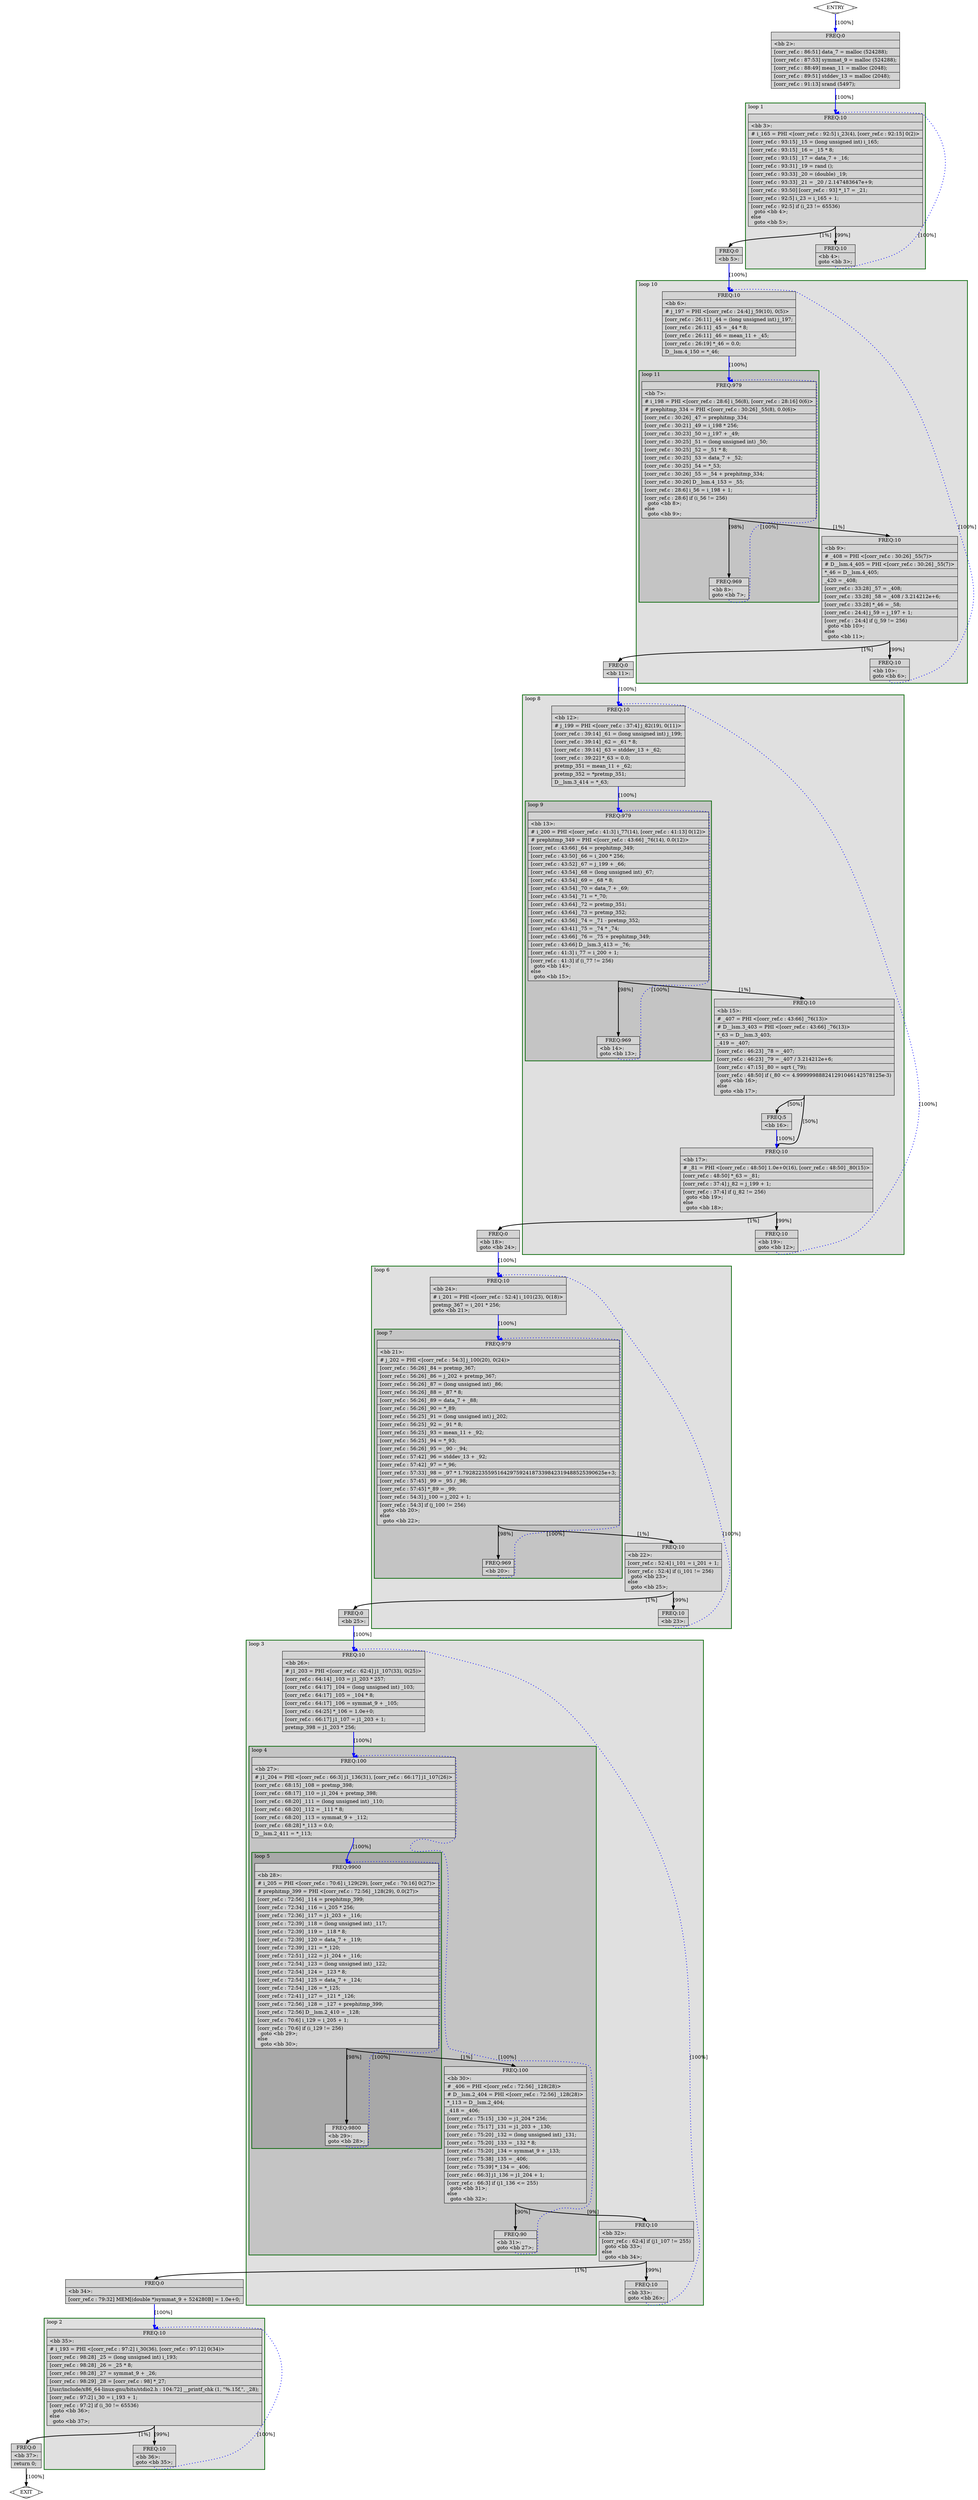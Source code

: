 digraph "./corr_ref.ltrans0.099t.copyprop5" {
overlap=false;
subgraph "main" {
	color="black";
	label="main";
	subgraph cluster_0_2 {
	style="filled";
	color="darkgreen";
	fillcolor="grey88";
	label="loop 2";
	labeljust=l;
	penwidth=2;
	fn_0_basic_block_35 [shape=record,style=filled,fillcolor=lightgrey,label="{ FREQ:10 |\<bb\ 35\>:\l\
|#\ i_193\ =\ PHI\ \<[corr_ref.c\ :\ 97:2]\ i_30(36),\ [corr_ref.c\ :\ 97:12]\ 0(34)\>\l\
|[corr_ref.c\ :\ 98:28]\ _25\ =\ (long\ unsigned\ int)\ i_193;\l\
|[corr_ref.c\ :\ 98:28]\ _26\ =\ _25\ *\ 8;\l\
|[corr_ref.c\ :\ 98:28]\ _27\ =\ symmat_9\ +\ _26;\l\
|[corr_ref.c\ :\ 98:29]\ _28\ =\ [corr_ref.c\ :\ 98]\ *_27;\l\
|[/usr/include/x86_64-linux-gnu/bits/stdio2.h\ :\ 104:72]\ __printf_chk\ (1,\ \"%.15f,\",\ _28);\l\
|[corr_ref.c\ :\ 97:2]\ i_30\ =\ i_193\ +\ 1;\l\
|[corr_ref.c\ :\ 97:2]\ if\ (i_30\ !=\ 65536)\l\
\ \ goto\ \<bb\ 36\>;\l\
else\l\
\ \ goto\ \<bb\ 37\>;\l\
}"];

	fn_0_basic_block_36 [shape=record,style=filled,fillcolor=lightgrey,label="{ FREQ:10 |\<bb\ 36\>:\l\
goto\ \<bb\ 35\>;\l\
}"];

	}
	subgraph cluster_0_3 {
	style="filled";
	color="darkgreen";
	fillcolor="grey88";
	label="loop 3";
	labeljust=l;
	penwidth=2;
	subgraph cluster_0_4 {
	style="filled";
	color="darkgreen";
	fillcolor="grey77";
	label="loop 4";
	labeljust=l;
	penwidth=2;
	subgraph cluster_0_5 {
	style="filled";
	color="darkgreen";
	fillcolor="grey66";
	label="loop 5";
	labeljust=l;
	penwidth=2;
	fn_0_basic_block_28 [shape=record,style=filled,fillcolor=lightgrey,label="{ FREQ:9900 |\<bb\ 28\>:\l\
|#\ i_205\ =\ PHI\ \<[corr_ref.c\ :\ 70:6]\ i_129(29),\ [corr_ref.c\ :\ 70:16]\ 0(27)\>\l\
|#\ prephitmp_399\ =\ PHI\ \<[corr_ref.c\ :\ 72:56]\ _128(29),\ 0.0(27)\>\l\
|[corr_ref.c\ :\ 72:56]\ _114\ =\ prephitmp_399;\l\
|[corr_ref.c\ :\ 72:34]\ _116\ =\ i_205\ *\ 256;\l\
|[corr_ref.c\ :\ 72:36]\ _117\ =\ j1_203\ +\ _116;\l\
|[corr_ref.c\ :\ 72:39]\ _118\ =\ (long\ unsigned\ int)\ _117;\l\
|[corr_ref.c\ :\ 72:39]\ _119\ =\ _118\ *\ 8;\l\
|[corr_ref.c\ :\ 72:39]\ _120\ =\ data_7\ +\ _119;\l\
|[corr_ref.c\ :\ 72:39]\ _121\ =\ *_120;\l\
|[corr_ref.c\ :\ 72:51]\ _122\ =\ j1_204\ +\ _116;\l\
|[corr_ref.c\ :\ 72:54]\ _123\ =\ (long\ unsigned\ int)\ _122;\l\
|[corr_ref.c\ :\ 72:54]\ _124\ =\ _123\ *\ 8;\l\
|[corr_ref.c\ :\ 72:54]\ _125\ =\ data_7\ +\ _124;\l\
|[corr_ref.c\ :\ 72:54]\ _126\ =\ *_125;\l\
|[corr_ref.c\ :\ 72:41]\ _127\ =\ _121\ *\ _126;\l\
|[corr_ref.c\ :\ 72:56]\ _128\ =\ _127\ +\ prephitmp_399;\l\
|[corr_ref.c\ :\ 72:56]\ D__lsm.2_410\ =\ _128;\l\
|[corr_ref.c\ :\ 70:6]\ i_129\ =\ i_205\ +\ 1;\l\
|[corr_ref.c\ :\ 70:6]\ if\ (i_129\ !=\ 256)\l\
\ \ goto\ \<bb\ 29\>;\l\
else\l\
\ \ goto\ \<bb\ 30\>;\l\
}"];

	fn_0_basic_block_29 [shape=record,style=filled,fillcolor=lightgrey,label="{ FREQ:9800 |\<bb\ 29\>:\l\
goto\ \<bb\ 28\>;\l\
}"];

	}
	fn_0_basic_block_27 [shape=record,style=filled,fillcolor=lightgrey,label="{ FREQ:100 |\<bb\ 27\>:\l\
|#\ j1_204\ =\ PHI\ \<[corr_ref.c\ :\ 66:3]\ j1_136(31),\ [corr_ref.c\ :\ 66:17]\ j1_107(26)\>\l\
|[corr_ref.c\ :\ 68:15]\ _108\ =\ pretmp_398;\l\
|[corr_ref.c\ :\ 68:17]\ _110\ =\ j1_204\ +\ pretmp_398;\l\
|[corr_ref.c\ :\ 68:20]\ _111\ =\ (long\ unsigned\ int)\ _110;\l\
|[corr_ref.c\ :\ 68:20]\ _112\ =\ _111\ *\ 8;\l\
|[corr_ref.c\ :\ 68:20]\ _113\ =\ symmat_9\ +\ _112;\l\
|[corr_ref.c\ :\ 68:28]\ *_113\ =\ 0.0;\l\
|D__lsm.2_411\ =\ *_113;\l\
}"];

	fn_0_basic_block_30 [shape=record,style=filled,fillcolor=lightgrey,label="{ FREQ:100 |\<bb\ 30\>:\l\
|#\ _406\ =\ PHI\ \<[corr_ref.c\ :\ 72:56]\ _128(28)\>\l\
|#\ D__lsm.2_404\ =\ PHI\ \<[corr_ref.c\ :\ 72:56]\ _128(28)\>\l\
|*_113\ =\ D__lsm.2_404;\l\
|_418\ =\ _406;\l\
|[corr_ref.c\ :\ 75:15]\ _130\ =\ j1_204\ *\ 256;\l\
|[corr_ref.c\ :\ 75:17]\ _131\ =\ j1_203\ +\ _130;\l\
|[corr_ref.c\ :\ 75:20]\ _132\ =\ (long\ unsigned\ int)\ _131;\l\
|[corr_ref.c\ :\ 75:20]\ _133\ =\ _132\ *\ 8;\l\
|[corr_ref.c\ :\ 75:20]\ _134\ =\ symmat_9\ +\ _133;\l\
|[corr_ref.c\ :\ 75:38]\ _135\ =\ _406;\l\
|[corr_ref.c\ :\ 75:39]\ *_134\ =\ _406;\l\
|[corr_ref.c\ :\ 66:3]\ j1_136\ =\ j1_204\ +\ 1;\l\
|[corr_ref.c\ :\ 66:3]\ if\ (j1_136\ \<=\ 255)\l\
\ \ goto\ \<bb\ 31\>;\l\
else\l\
\ \ goto\ \<bb\ 32\>;\l\
}"];

	fn_0_basic_block_31 [shape=record,style=filled,fillcolor=lightgrey,label="{ FREQ:90 |\<bb\ 31\>:\l\
goto\ \<bb\ 27\>;\l\
}"];

	}
	fn_0_basic_block_26 [shape=record,style=filled,fillcolor=lightgrey,label="{ FREQ:10 |\<bb\ 26\>:\l\
|#\ j1_203\ =\ PHI\ \<[corr_ref.c\ :\ 62:4]\ j1_107(33),\ 0(25)\>\l\
|[corr_ref.c\ :\ 64:14]\ _103\ =\ j1_203\ *\ 257;\l\
|[corr_ref.c\ :\ 64:17]\ _104\ =\ (long\ unsigned\ int)\ _103;\l\
|[corr_ref.c\ :\ 64:17]\ _105\ =\ _104\ *\ 8;\l\
|[corr_ref.c\ :\ 64:17]\ _106\ =\ symmat_9\ +\ _105;\l\
|[corr_ref.c\ :\ 64:25]\ *_106\ =\ 1.0e+0;\l\
|[corr_ref.c\ :\ 66:17]\ j1_107\ =\ j1_203\ +\ 1;\l\
|pretmp_398\ =\ j1_203\ *\ 256;\l\
}"];

	fn_0_basic_block_32 [shape=record,style=filled,fillcolor=lightgrey,label="{ FREQ:10 |\<bb\ 32\>:\l\
|[corr_ref.c\ :\ 62:4]\ if\ (j1_107\ !=\ 255)\l\
\ \ goto\ \<bb\ 33\>;\l\
else\l\
\ \ goto\ \<bb\ 34\>;\l\
}"];

	fn_0_basic_block_33 [shape=record,style=filled,fillcolor=lightgrey,label="{ FREQ:10 |\<bb\ 33\>:\l\
goto\ \<bb\ 26\>;\l\
}"];

	}
	subgraph cluster_0_6 {
	style="filled";
	color="darkgreen";
	fillcolor="grey88";
	label="loop 6";
	labeljust=l;
	penwidth=2;
	subgraph cluster_0_7 {
	style="filled";
	color="darkgreen";
	fillcolor="grey77";
	label="loop 7";
	labeljust=l;
	penwidth=2;
	fn_0_basic_block_21 [shape=record,style=filled,fillcolor=lightgrey,label="{ FREQ:979 |\<bb\ 21\>:\l\
|#\ j_202\ =\ PHI\ \<[corr_ref.c\ :\ 54:3]\ j_100(20),\ 0(24)\>\l\
|[corr_ref.c\ :\ 56:26]\ _84\ =\ pretmp_367;\l\
|[corr_ref.c\ :\ 56:26]\ _86\ =\ j_202\ +\ pretmp_367;\l\
|[corr_ref.c\ :\ 56:26]\ _87\ =\ (long\ unsigned\ int)\ _86;\l\
|[corr_ref.c\ :\ 56:26]\ _88\ =\ _87\ *\ 8;\l\
|[corr_ref.c\ :\ 56:26]\ _89\ =\ data_7\ +\ _88;\l\
|[corr_ref.c\ :\ 56:26]\ _90\ =\ *_89;\l\
|[corr_ref.c\ :\ 56:25]\ _91\ =\ (long\ unsigned\ int)\ j_202;\l\
|[corr_ref.c\ :\ 56:25]\ _92\ =\ _91\ *\ 8;\l\
|[corr_ref.c\ :\ 56:25]\ _93\ =\ mean_11\ +\ _92;\l\
|[corr_ref.c\ :\ 56:25]\ _94\ =\ *_93;\l\
|[corr_ref.c\ :\ 56:26]\ _95\ =\ _90\ -\ _94;\l\
|[corr_ref.c\ :\ 57:42]\ _96\ =\ stddev_13\ +\ _92;\l\
|[corr_ref.c\ :\ 57:42]\ _97\ =\ *_96;\l\
|[corr_ref.c\ :\ 57:33]\ _98\ =\ _97\ *\ 1.792822355951642975924187339842319488525390625e+3;\l\
|[corr_ref.c\ :\ 57:45]\ _99\ =\ _95\ /\ _98;\l\
|[corr_ref.c\ :\ 57:45]\ *_89\ =\ _99;\l\
|[corr_ref.c\ :\ 54:3]\ j_100\ =\ j_202\ +\ 1;\l\
|[corr_ref.c\ :\ 54:3]\ if\ (j_100\ !=\ 256)\l\
\ \ goto\ \<bb\ 20\>;\l\
else\l\
\ \ goto\ \<bb\ 22\>;\l\
}"];

	fn_0_basic_block_20 [shape=record,style=filled,fillcolor=lightgrey,label="{ FREQ:969 |\<bb\ 20\>:\l\
}"];

	}
	fn_0_basic_block_24 [shape=record,style=filled,fillcolor=lightgrey,label="{ FREQ:10 |\<bb\ 24\>:\l\
|#\ i_201\ =\ PHI\ \<[corr_ref.c\ :\ 52:4]\ i_101(23),\ 0(18)\>\l\
|pretmp_367\ =\ i_201\ *\ 256;\l\
goto\ \<bb\ 21\>;\l\
}"];

	fn_0_basic_block_22 [shape=record,style=filled,fillcolor=lightgrey,label="{ FREQ:10 |\<bb\ 22\>:\l\
|[corr_ref.c\ :\ 52:4]\ i_101\ =\ i_201\ +\ 1;\l\
|[corr_ref.c\ :\ 52:4]\ if\ (i_101\ !=\ 256)\l\
\ \ goto\ \<bb\ 23\>;\l\
else\l\
\ \ goto\ \<bb\ 25\>;\l\
}"];

	fn_0_basic_block_23 [shape=record,style=filled,fillcolor=lightgrey,label="{ FREQ:10 |\<bb\ 23\>:\l\
}"];

	}
	subgraph cluster_0_8 {
	style="filled";
	color="darkgreen";
	fillcolor="grey88";
	label="loop 8";
	labeljust=l;
	penwidth=2;
	subgraph cluster_0_9 {
	style="filled";
	color="darkgreen";
	fillcolor="grey77";
	label="loop 9";
	labeljust=l;
	penwidth=2;
	fn_0_basic_block_13 [shape=record,style=filled,fillcolor=lightgrey,label="{ FREQ:979 |\<bb\ 13\>:\l\
|#\ i_200\ =\ PHI\ \<[corr_ref.c\ :\ 41:3]\ i_77(14),\ [corr_ref.c\ :\ 41:13]\ 0(12)\>\l\
|#\ prephitmp_349\ =\ PHI\ \<[corr_ref.c\ :\ 43:66]\ _76(14),\ 0.0(12)\>\l\
|[corr_ref.c\ :\ 43:66]\ _64\ =\ prephitmp_349;\l\
|[corr_ref.c\ :\ 43:50]\ _66\ =\ i_200\ *\ 256;\l\
|[corr_ref.c\ :\ 43:52]\ _67\ =\ j_199\ +\ _66;\l\
|[corr_ref.c\ :\ 43:54]\ _68\ =\ (long\ unsigned\ int)\ _67;\l\
|[corr_ref.c\ :\ 43:54]\ _69\ =\ _68\ *\ 8;\l\
|[corr_ref.c\ :\ 43:54]\ _70\ =\ data_7\ +\ _69;\l\
|[corr_ref.c\ :\ 43:54]\ _71\ =\ *_70;\l\
|[corr_ref.c\ :\ 43:64]\ _72\ =\ pretmp_351;\l\
|[corr_ref.c\ :\ 43:64]\ _73\ =\ pretmp_352;\l\
|[corr_ref.c\ :\ 43:56]\ _74\ =\ _71\ -\ pretmp_352;\l\
|[corr_ref.c\ :\ 43:41]\ _75\ =\ _74\ *\ _74;\l\
|[corr_ref.c\ :\ 43:66]\ _76\ =\ _75\ +\ prephitmp_349;\l\
|[corr_ref.c\ :\ 43:66]\ D__lsm.3_413\ =\ _76;\l\
|[corr_ref.c\ :\ 41:3]\ i_77\ =\ i_200\ +\ 1;\l\
|[corr_ref.c\ :\ 41:3]\ if\ (i_77\ !=\ 256)\l\
\ \ goto\ \<bb\ 14\>;\l\
else\l\
\ \ goto\ \<bb\ 15\>;\l\
}"];

	fn_0_basic_block_14 [shape=record,style=filled,fillcolor=lightgrey,label="{ FREQ:969 |\<bb\ 14\>:\l\
goto\ \<bb\ 13\>;\l\
}"];

	}
	fn_0_basic_block_12 [shape=record,style=filled,fillcolor=lightgrey,label="{ FREQ:10 |\<bb\ 12\>:\l\
|#\ j_199\ =\ PHI\ \<[corr_ref.c\ :\ 37:4]\ j_82(19),\ 0(11)\>\l\
|[corr_ref.c\ :\ 39:14]\ _61\ =\ (long\ unsigned\ int)\ j_199;\l\
|[corr_ref.c\ :\ 39:14]\ _62\ =\ _61\ *\ 8;\l\
|[corr_ref.c\ :\ 39:14]\ _63\ =\ stddev_13\ +\ _62;\l\
|[corr_ref.c\ :\ 39:22]\ *_63\ =\ 0.0;\l\
|pretmp_351\ =\ mean_11\ +\ _62;\l\
|pretmp_352\ =\ *pretmp_351;\l\
|D__lsm.3_414\ =\ *_63;\l\
}"];

	fn_0_basic_block_15 [shape=record,style=filled,fillcolor=lightgrey,label="{ FREQ:10 |\<bb\ 15\>:\l\
|#\ _407\ =\ PHI\ \<[corr_ref.c\ :\ 43:66]\ _76(13)\>\l\
|#\ D__lsm.3_403\ =\ PHI\ \<[corr_ref.c\ :\ 43:66]\ _76(13)\>\l\
|*_63\ =\ D__lsm.3_403;\l\
|_419\ =\ _407;\l\
|[corr_ref.c\ :\ 46:23]\ _78\ =\ _407;\l\
|[corr_ref.c\ :\ 46:23]\ _79\ =\ _407\ /\ 3.214212e+6;\l\
|[corr_ref.c\ :\ 47:15]\ _80\ =\ sqrt\ (_79);\l\
|[corr_ref.c\ :\ 48:50]\ if\ (_80\ \<=\ 4.999999888241291046142578125e-3)\l\
\ \ goto\ \<bb\ 16\>;\l\
else\l\
\ \ goto\ \<bb\ 17\>;\l\
}"];

	fn_0_basic_block_16 [shape=record,style=filled,fillcolor=lightgrey,label="{ FREQ:5 |\<bb\ 16\>:\l\
}"];

	fn_0_basic_block_17 [shape=record,style=filled,fillcolor=lightgrey,label="{ FREQ:10 |\<bb\ 17\>:\l\
|#\ _81\ =\ PHI\ \<[corr_ref.c\ :\ 48:50]\ 1.0e+0(16),\ [corr_ref.c\ :\ 48:50]\ _80(15)\>\l\
|[corr_ref.c\ :\ 48:50]\ *_63\ =\ _81;\l\
|[corr_ref.c\ :\ 37:4]\ j_82\ =\ j_199\ +\ 1;\l\
|[corr_ref.c\ :\ 37:4]\ if\ (j_82\ !=\ 256)\l\
\ \ goto\ \<bb\ 19\>;\l\
else\l\
\ \ goto\ \<bb\ 18\>;\l\
}"];

	fn_0_basic_block_19 [shape=record,style=filled,fillcolor=lightgrey,label="{ FREQ:10 |\<bb\ 19\>:\l\
goto\ \<bb\ 12\>;\l\
}"];

	}
	subgraph cluster_0_10 {
	style="filled";
	color="darkgreen";
	fillcolor="grey88";
	label="loop 10";
	labeljust=l;
	penwidth=2;
	subgraph cluster_0_11 {
	style="filled";
	color="darkgreen";
	fillcolor="grey77";
	label="loop 11";
	labeljust=l;
	penwidth=2;
	fn_0_basic_block_7 [shape=record,style=filled,fillcolor=lightgrey,label="{ FREQ:979 |\<bb\ 7\>:\l\
|#\ i_198\ =\ PHI\ \<[corr_ref.c\ :\ 28:6]\ i_56(8),\ [corr_ref.c\ :\ 28:16]\ 0(6)\>\l\
|#\ prephitmp_334\ =\ PHI\ \<[corr_ref.c\ :\ 30:26]\ _55(8),\ 0.0(6)\>\l\
|[corr_ref.c\ :\ 30:26]\ _47\ =\ prephitmp_334;\l\
|[corr_ref.c\ :\ 30:21]\ _49\ =\ i_198\ *\ 256;\l\
|[corr_ref.c\ :\ 30:23]\ _50\ =\ j_197\ +\ _49;\l\
|[corr_ref.c\ :\ 30:25]\ _51\ =\ (long\ unsigned\ int)\ _50;\l\
|[corr_ref.c\ :\ 30:25]\ _52\ =\ _51\ *\ 8;\l\
|[corr_ref.c\ :\ 30:25]\ _53\ =\ data_7\ +\ _52;\l\
|[corr_ref.c\ :\ 30:25]\ _54\ =\ *_53;\l\
|[corr_ref.c\ :\ 30:26]\ _55\ =\ _54\ +\ prephitmp_334;\l\
|[corr_ref.c\ :\ 30:26]\ D__lsm.4_153\ =\ _55;\l\
|[corr_ref.c\ :\ 28:6]\ i_56\ =\ i_198\ +\ 1;\l\
|[corr_ref.c\ :\ 28:6]\ if\ (i_56\ !=\ 256)\l\
\ \ goto\ \<bb\ 8\>;\l\
else\l\
\ \ goto\ \<bb\ 9\>;\l\
}"];

	fn_0_basic_block_8 [shape=record,style=filled,fillcolor=lightgrey,label="{ FREQ:969 |\<bb\ 8\>:\l\
goto\ \<bb\ 7\>;\l\
}"];

	}
	fn_0_basic_block_6 [shape=record,style=filled,fillcolor=lightgrey,label="{ FREQ:10 |\<bb\ 6\>:\l\
|#\ j_197\ =\ PHI\ \<[corr_ref.c\ :\ 24:4]\ j_59(10),\ 0(5)\>\l\
|[corr_ref.c\ :\ 26:11]\ _44\ =\ (long\ unsigned\ int)\ j_197;\l\
|[corr_ref.c\ :\ 26:11]\ _45\ =\ _44\ *\ 8;\l\
|[corr_ref.c\ :\ 26:11]\ _46\ =\ mean_11\ +\ _45;\l\
|[corr_ref.c\ :\ 26:19]\ *_46\ =\ 0.0;\l\
|D__lsm.4_150\ =\ *_46;\l\
}"];

	fn_0_basic_block_9 [shape=record,style=filled,fillcolor=lightgrey,label="{ FREQ:10 |\<bb\ 9\>:\l\
|#\ _408\ =\ PHI\ \<[corr_ref.c\ :\ 30:26]\ _55(7)\>\l\
|#\ D__lsm.4_405\ =\ PHI\ \<[corr_ref.c\ :\ 30:26]\ _55(7)\>\l\
|*_46\ =\ D__lsm.4_405;\l\
|_420\ =\ _408;\l\
|[corr_ref.c\ :\ 33:28]\ _57\ =\ _408;\l\
|[corr_ref.c\ :\ 33:28]\ _58\ =\ _408\ /\ 3.214212e+6;\l\
|[corr_ref.c\ :\ 33:28]\ *_46\ =\ _58;\l\
|[corr_ref.c\ :\ 24:4]\ j_59\ =\ j_197\ +\ 1;\l\
|[corr_ref.c\ :\ 24:4]\ if\ (j_59\ !=\ 256)\l\
\ \ goto\ \<bb\ 10\>;\l\
else\l\
\ \ goto\ \<bb\ 11\>;\l\
}"];

	fn_0_basic_block_10 [shape=record,style=filled,fillcolor=lightgrey,label="{ FREQ:10 |\<bb\ 10\>:\l\
goto\ \<bb\ 6\>;\l\
}"];

	}
	subgraph cluster_0_1 {
	style="filled";
	color="darkgreen";
	fillcolor="grey88";
	label="loop 1";
	labeljust=l;
	penwidth=2;
	fn_0_basic_block_3 [shape=record,style=filled,fillcolor=lightgrey,label="{ FREQ:10 |\<bb\ 3\>:\l\
|#\ i_165\ =\ PHI\ \<[corr_ref.c\ :\ 92:5]\ i_23(4),\ [corr_ref.c\ :\ 92:15]\ 0(2)\>\l\
|[corr_ref.c\ :\ 93:15]\ _15\ =\ (long\ unsigned\ int)\ i_165;\l\
|[corr_ref.c\ :\ 93:15]\ _16\ =\ _15\ *\ 8;\l\
|[corr_ref.c\ :\ 93:15]\ _17\ =\ data_7\ +\ _16;\l\
|[corr_ref.c\ :\ 93:31]\ _19\ =\ rand\ ();\l\
|[corr_ref.c\ :\ 93:33]\ _20\ =\ (double)\ _19;\l\
|[corr_ref.c\ :\ 93:33]\ _21\ =\ _20\ /\ 2.147483647e+9;\l\
|[corr_ref.c\ :\ 93:50]\ [corr_ref.c\ :\ 93]\ *_17\ =\ _21;\l\
|[corr_ref.c\ :\ 92:5]\ i_23\ =\ i_165\ +\ 1;\l\
|[corr_ref.c\ :\ 92:5]\ if\ (i_23\ !=\ 65536)\l\
\ \ goto\ \<bb\ 4\>;\l\
else\l\
\ \ goto\ \<bb\ 5\>;\l\
}"];

	fn_0_basic_block_4 [shape=record,style=filled,fillcolor=lightgrey,label="{ FREQ:10 |\<bb\ 4\>:\l\
goto\ \<bb\ 3\>;\l\
}"];

	}
	fn_0_basic_block_0 [shape=Mdiamond,style=filled,fillcolor=white,label="ENTRY"];

	fn_0_basic_block_1 [shape=Mdiamond,style=filled,fillcolor=white,label="EXIT"];

	fn_0_basic_block_2 [shape=record,style=filled,fillcolor=lightgrey,label="{ FREQ:0 |\<bb\ 2\>:\l\
|[corr_ref.c\ :\ 86:51]\ data_7\ =\ malloc\ (524288);\l\
|[corr_ref.c\ :\ 87:53]\ symmat_9\ =\ malloc\ (524288);\l\
|[corr_ref.c\ :\ 88:49]\ mean_11\ =\ malloc\ (2048);\l\
|[corr_ref.c\ :\ 89:51]\ stddev_13\ =\ malloc\ (2048);\l\
|[corr_ref.c\ :\ 91:13]\ srand\ (5497);\l\
}"];

	fn_0_basic_block_5 [shape=record,style=filled,fillcolor=lightgrey,label="{ FREQ:0 |\<bb\ 5\>:\l\
}"];

	fn_0_basic_block_11 [shape=record,style=filled,fillcolor=lightgrey,label="{ FREQ:0 |\<bb\ 11\>:\l\
}"];

	fn_0_basic_block_18 [shape=record,style=filled,fillcolor=lightgrey,label="{ FREQ:0 |\<bb\ 18\>:\l\
goto\ \<bb\ 24\>;\l\
}"];

	fn_0_basic_block_25 [shape=record,style=filled,fillcolor=lightgrey,label="{ FREQ:0 |\<bb\ 25\>:\l\
}"];

	fn_0_basic_block_34 [shape=record,style=filled,fillcolor=lightgrey,label="{ FREQ:0 |\<bb\ 34\>:\l\
|[corr_ref.c\ :\ 79:32]\ MEM[(double\ *)symmat_9\ +\ 524280B]\ =\ 1.0e+0;\l\
}"];

	fn_0_basic_block_37 [shape=record,style=filled,fillcolor=lightgrey,label="{ FREQ:0 |\<bb\ 37\>:\l\
|return\ 0;\l\
}"];

	fn_0_basic_block_0:s -> fn_0_basic_block_2:n [style="solid,bold",color=blue,weight=100,constraint=true, label="[100%]"];
	fn_0_basic_block_2:s -> fn_0_basic_block_3:n [style="solid,bold",color=blue,weight=100,constraint=true, label="[100%]"];
	fn_0_basic_block_3:s -> fn_0_basic_block_4:n [style="solid,bold",color=black,weight=10,constraint=true, label="[99%]"];
	fn_0_basic_block_3:s -> fn_0_basic_block_5:n [style="solid,bold",color=black,weight=10,constraint=true, label="[1%]"];
	fn_0_basic_block_4:s -> fn_0_basic_block_3:n [style="dotted,bold",color=blue,weight=10,constraint=false, label="[100%]"];
	fn_0_basic_block_5:s -> fn_0_basic_block_6:n [style="solid,bold",color=blue,weight=100,constraint=true, label="[100%]"];
	fn_0_basic_block_6:s -> fn_0_basic_block_7:n [style="solid,bold",color=blue,weight=100,constraint=true, label="[100%]"];
	fn_0_basic_block_7:s -> fn_0_basic_block_8:n [style="solid,bold",color=black,weight=10,constraint=true, label="[98%]"];
	fn_0_basic_block_7:s -> fn_0_basic_block_9:n [style="solid,bold",color=black,weight=10,constraint=true, label="[1%]"];
	fn_0_basic_block_8:s -> fn_0_basic_block_7:n [style="dotted,bold",color=blue,weight=10,constraint=false, label="[100%]"];
	fn_0_basic_block_9:s -> fn_0_basic_block_10:n [style="solid,bold",color=black,weight=10,constraint=true, label="[99%]"];
	fn_0_basic_block_9:s -> fn_0_basic_block_11:n [style="solid,bold",color=black,weight=10,constraint=true, label="[1%]"];
	fn_0_basic_block_10:s -> fn_0_basic_block_6:n [style="dotted,bold",color=blue,weight=10,constraint=false, label="[100%]"];
	fn_0_basic_block_11:s -> fn_0_basic_block_12:n [style="solid,bold",color=blue,weight=100,constraint=true, label="[100%]"];
	fn_0_basic_block_12:s -> fn_0_basic_block_13:n [style="solid,bold",color=blue,weight=100,constraint=true, label="[100%]"];
	fn_0_basic_block_13:s -> fn_0_basic_block_14:n [style="solid,bold",color=black,weight=10,constraint=true, label="[98%]"];
	fn_0_basic_block_13:s -> fn_0_basic_block_15:n [style="solid,bold",color=black,weight=10,constraint=true, label="[1%]"];
	fn_0_basic_block_14:s -> fn_0_basic_block_13:n [style="dotted,bold",color=blue,weight=10,constraint=false, label="[100%]"];
	fn_0_basic_block_15:s -> fn_0_basic_block_16:n [style="solid,bold",color=black,weight=10,constraint=true, label="[50%]"];
	fn_0_basic_block_15:s -> fn_0_basic_block_17:n [style="solid,bold",color=black,weight=10,constraint=true, label="[50%]"];
	fn_0_basic_block_16:s -> fn_0_basic_block_17:n [style="solid,bold",color=blue,weight=100,constraint=true, label="[100%]"];
	fn_0_basic_block_17:s -> fn_0_basic_block_19:n [style="solid,bold",color=black,weight=10,constraint=true, label="[99%]"];
	fn_0_basic_block_17:s -> fn_0_basic_block_18:n [style="solid,bold",color=black,weight=10,constraint=true, label="[1%]"];
	fn_0_basic_block_18:s -> fn_0_basic_block_24:n [style="solid,bold",color=blue,weight=100,constraint=true, label="[100%]"];
	fn_0_basic_block_19:s -> fn_0_basic_block_12:n [style="dotted,bold",color=blue,weight=10,constraint=false, label="[100%]"];
	fn_0_basic_block_20:s -> fn_0_basic_block_21:n [style="dotted,bold",color=blue,weight=10,constraint=false, label="[100%]"];
	fn_0_basic_block_21:s -> fn_0_basic_block_20:n [style="solid,bold",color=black,weight=10,constraint=true, label="[98%]"];
	fn_0_basic_block_21:s -> fn_0_basic_block_22:n [style="solid,bold",color=black,weight=10,constraint=true, label="[1%]"];
	fn_0_basic_block_22:s -> fn_0_basic_block_23:n [style="solid,bold",color=black,weight=10,constraint=true, label="[99%]"];
	fn_0_basic_block_22:s -> fn_0_basic_block_25:n [style="solid,bold",color=black,weight=10,constraint=true, label="[1%]"];
	fn_0_basic_block_23:s -> fn_0_basic_block_24:n [style="dotted,bold",color=blue,weight=10,constraint=false, label="[100%]"];
	fn_0_basic_block_24:s -> fn_0_basic_block_21:n [style="solid,bold",color=blue,weight=100,constraint=true, label="[100%]"];
	fn_0_basic_block_25:s -> fn_0_basic_block_26:n [style="solid,bold",color=blue,weight=100,constraint=true, label="[100%]"];
	fn_0_basic_block_26:s -> fn_0_basic_block_27:n [style="solid,bold",color=blue,weight=100,constraint=true, label="[100%]"];
	fn_0_basic_block_27:s -> fn_0_basic_block_28:n [style="solid,bold",color=blue,weight=100,constraint=true, label="[100%]"];
	fn_0_basic_block_28:s -> fn_0_basic_block_29:n [style="solid,bold",color=black,weight=10,constraint=true, label="[98%]"];
	fn_0_basic_block_28:s -> fn_0_basic_block_30:n [style="solid,bold",color=black,weight=10,constraint=true, label="[1%]"];
	fn_0_basic_block_29:s -> fn_0_basic_block_28:n [style="dotted,bold",color=blue,weight=10,constraint=false, label="[100%]"];
	fn_0_basic_block_30:s -> fn_0_basic_block_31:n [style="solid,bold",color=black,weight=10,constraint=true, label="[90%]"];
	fn_0_basic_block_30:s -> fn_0_basic_block_32:n [style="solid,bold",color=black,weight=10,constraint=true, label="[9%]"];
	fn_0_basic_block_31:s -> fn_0_basic_block_27:n [style="dotted,bold",color=blue,weight=10,constraint=false, label="[100%]"];
	fn_0_basic_block_32:s -> fn_0_basic_block_33:n [style="solid,bold",color=black,weight=10,constraint=true, label="[99%]"];
	fn_0_basic_block_32:s -> fn_0_basic_block_34:n [style="solid,bold",color=black,weight=10,constraint=true, label="[1%]"];
	fn_0_basic_block_33:s -> fn_0_basic_block_26:n [style="dotted,bold",color=blue,weight=10,constraint=false, label="[100%]"];
	fn_0_basic_block_34:s -> fn_0_basic_block_35:n [style="solid,bold",color=blue,weight=100,constraint=true, label="[100%]"];
	fn_0_basic_block_35:s -> fn_0_basic_block_36:n [style="solid,bold",color=black,weight=10,constraint=true, label="[99%]"];
	fn_0_basic_block_35:s -> fn_0_basic_block_37:n [style="solid,bold",color=black,weight=10,constraint=true, label="[1%]"];
	fn_0_basic_block_36:s -> fn_0_basic_block_35:n [style="dotted,bold",color=blue,weight=10,constraint=false, label="[100%]"];
	fn_0_basic_block_37:s -> fn_0_basic_block_1:n [style="solid,bold",color=black,weight=10,constraint=true, label="[100%]"];
	fn_0_basic_block_0:s -> fn_0_basic_block_1:n [style="invis",constraint=true];
}
}
